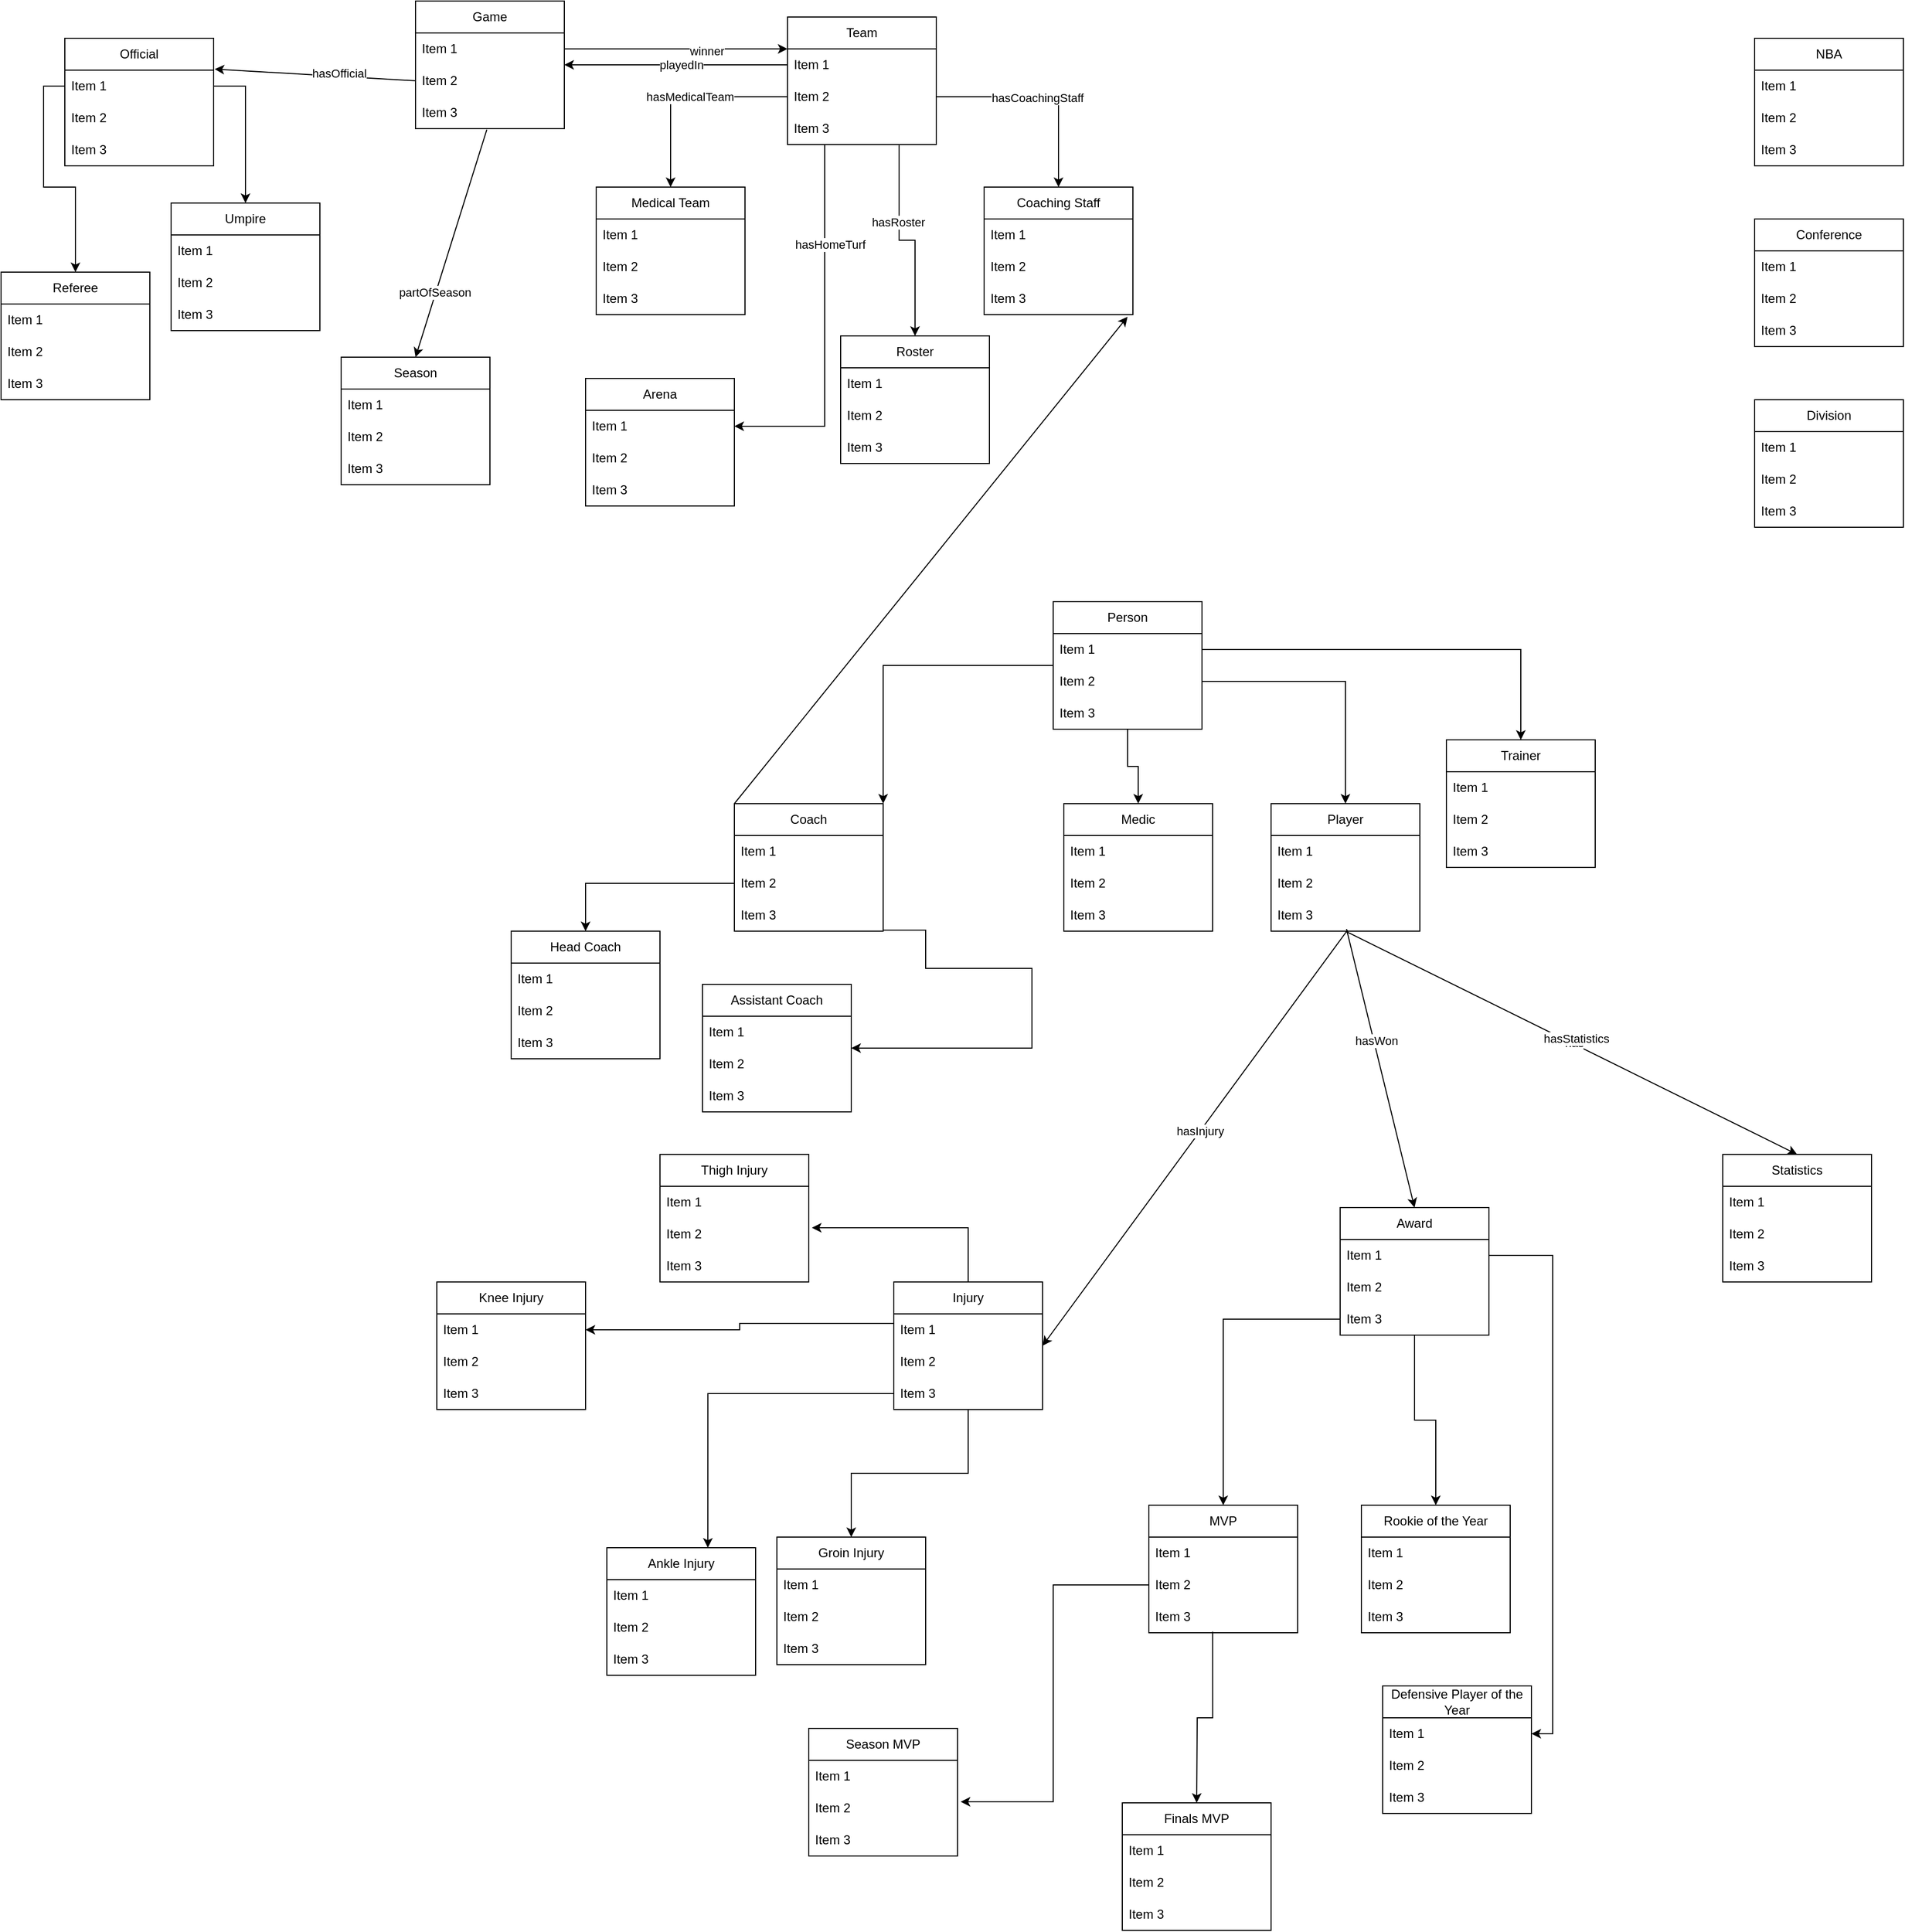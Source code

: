 <mxfile version="22.1.2" type="github">
  <diagram name="Page-1" id="eykUsvOrrf_iylFsWbCa">
    <mxGraphModel dx="5130" dy="1985" grid="1" gridSize="10" guides="1" tooltips="1" connect="1" arrows="1" fold="1" page="1" pageScale="1" pageWidth="850" pageHeight="1100" math="0" shadow="0">
      <root>
        <mxCell id="0" />
        <mxCell id="1" parent="0" />
        <mxCell id="R-T-QUgsyAEYC0_cI2fG-1" value="NBA" style="swimlane;fontStyle=0;childLayout=stackLayout;horizontal=1;startSize=30;horizontalStack=0;resizeParent=1;resizeParentMax=0;resizeLast=0;collapsible=1;marginBottom=0;whiteSpace=wrap;html=1;" vertex="1" parent="1">
          <mxGeometry x="300" y="50" width="140" height="120" as="geometry" />
        </mxCell>
        <mxCell id="R-T-QUgsyAEYC0_cI2fG-2" value="Item 1" style="text;strokeColor=none;fillColor=none;align=left;verticalAlign=middle;spacingLeft=4;spacingRight=4;overflow=hidden;points=[[0,0.5],[1,0.5]];portConstraint=eastwest;rotatable=0;whiteSpace=wrap;html=1;" vertex="1" parent="R-T-QUgsyAEYC0_cI2fG-1">
          <mxGeometry y="30" width="140" height="30" as="geometry" />
        </mxCell>
        <mxCell id="R-T-QUgsyAEYC0_cI2fG-3" value="Item 2" style="text;strokeColor=none;fillColor=none;align=left;verticalAlign=middle;spacingLeft=4;spacingRight=4;overflow=hidden;points=[[0,0.5],[1,0.5]];portConstraint=eastwest;rotatable=0;whiteSpace=wrap;html=1;" vertex="1" parent="R-T-QUgsyAEYC0_cI2fG-1">
          <mxGeometry y="60" width="140" height="30" as="geometry" />
        </mxCell>
        <mxCell id="R-T-QUgsyAEYC0_cI2fG-4" value="Item 3" style="text;strokeColor=none;fillColor=none;align=left;verticalAlign=middle;spacingLeft=4;spacingRight=4;overflow=hidden;points=[[0,0.5],[1,0.5]];portConstraint=eastwest;rotatable=0;whiteSpace=wrap;html=1;" vertex="1" parent="R-T-QUgsyAEYC0_cI2fG-1">
          <mxGeometry y="90" width="140" height="30" as="geometry" />
        </mxCell>
        <mxCell id="R-T-QUgsyAEYC0_cI2fG-9" value="Conference" style="swimlane;fontStyle=0;childLayout=stackLayout;horizontal=1;startSize=30;horizontalStack=0;resizeParent=1;resizeParentMax=0;resizeLast=0;collapsible=1;marginBottom=0;whiteSpace=wrap;html=1;" vertex="1" parent="1">
          <mxGeometry x="300" y="220" width="140" height="120" as="geometry" />
        </mxCell>
        <mxCell id="R-T-QUgsyAEYC0_cI2fG-10" value="Item 1" style="text;strokeColor=none;fillColor=none;align=left;verticalAlign=middle;spacingLeft=4;spacingRight=4;overflow=hidden;points=[[0,0.5],[1,0.5]];portConstraint=eastwest;rotatable=0;whiteSpace=wrap;html=1;" vertex="1" parent="R-T-QUgsyAEYC0_cI2fG-9">
          <mxGeometry y="30" width="140" height="30" as="geometry" />
        </mxCell>
        <mxCell id="R-T-QUgsyAEYC0_cI2fG-11" value="Item 2" style="text;strokeColor=none;fillColor=none;align=left;verticalAlign=middle;spacingLeft=4;spacingRight=4;overflow=hidden;points=[[0,0.5],[1,0.5]];portConstraint=eastwest;rotatable=0;whiteSpace=wrap;html=1;" vertex="1" parent="R-T-QUgsyAEYC0_cI2fG-9">
          <mxGeometry y="60" width="140" height="30" as="geometry" />
        </mxCell>
        <mxCell id="R-T-QUgsyAEYC0_cI2fG-12" value="Item 3" style="text;strokeColor=none;fillColor=none;align=left;verticalAlign=middle;spacingLeft=4;spacingRight=4;overflow=hidden;points=[[0,0.5],[1,0.5]];portConstraint=eastwest;rotatable=0;whiteSpace=wrap;html=1;" vertex="1" parent="R-T-QUgsyAEYC0_cI2fG-9">
          <mxGeometry y="90" width="140" height="30" as="geometry" />
        </mxCell>
        <mxCell id="R-T-QUgsyAEYC0_cI2fG-19" value="Division" style="swimlane;fontStyle=0;childLayout=stackLayout;horizontal=1;startSize=30;horizontalStack=0;resizeParent=1;resizeParentMax=0;resizeLast=0;collapsible=1;marginBottom=0;whiteSpace=wrap;html=1;" vertex="1" parent="1">
          <mxGeometry x="300" y="390" width="140" height="120" as="geometry" />
        </mxCell>
        <mxCell id="R-T-QUgsyAEYC0_cI2fG-20" value="Item 1" style="text;strokeColor=none;fillColor=none;align=left;verticalAlign=middle;spacingLeft=4;spacingRight=4;overflow=hidden;points=[[0,0.5],[1,0.5]];portConstraint=eastwest;rotatable=0;whiteSpace=wrap;html=1;" vertex="1" parent="R-T-QUgsyAEYC0_cI2fG-19">
          <mxGeometry y="30" width="140" height="30" as="geometry" />
        </mxCell>
        <mxCell id="R-T-QUgsyAEYC0_cI2fG-21" value="Item 2" style="text;strokeColor=none;fillColor=none;align=left;verticalAlign=middle;spacingLeft=4;spacingRight=4;overflow=hidden;points=[[0,0.5],[1,0.5]];portConstraint=eastwest;rotatable=0;whiteSpace=wrap;html=1;" vertex="1" parent="R-T-QUgsyAEYC0_cI2fG-19">
          <mxGeometry y="60" width="140" height="30" as="geometry" />
        </mxCell>
        <mxCell id="R-T-QUgsyAEYC0_cI2fG-22" value="Item 3" style="text;strokeColor=none;fillColor=none;align=left;verticalAlign=middle;spacingLeft=4;spacingRight=4;overflow=hidden;points=[[0,0.5],[1,0.5]];portConstraint=eastwest;rotatable=0;whiteSpace=wrap;html=1;" vertex="1" parent="R-T-QUgsyAEYC0_cI2fG-19">
          <mxGeometry y="90" width="140" height="30" as="geometry" />
        </mxCell>
        <mxCell id="R-T-QUgsyAEYC0_cI2fG-241" style="edgeStyle=orthogonalEdgeStyle;rounded=0;orthogonalLoop=1;jettySize=auto;html=1;entryX=0.5;entryY=0;entryDx=0;entryDy=0;exitX=0.75;exitY=1;exitDx=0;exitDy=0;" edge="1" parent="1" source="R-T-QUgsyAEYC0_cI2fG-49" target="R-T-QUgsyAEYC0_cI2fG-57">
          <mxGeometry relative="1" as="geometry" />
        </mxCell>
        <mxCell id="R-T-QUgsyAEYC0_cI2fG-242" value="hasRoster" style="edgeLabel;html=1;align=center;verticalAlign=middle;resizable=0;points=[];" vertex="1" connectable="0" parent="R-T-QUgsyAEYC0_cI2fG-241">
          <mxGeometry x="-0.25" y="-1" relative="1" as="geometry">
            <mxPoint as="offset" />
          </mxGeometry>
        </mxCell>
        <mxCell id="R-T-QUgsyAEYC0_cI2fG-245" style="edgeStyle=orthogonalEdgeStyle;rounded=0;orthogonalLoop=1;jettySize=auto;html=1;exitX=0.25;exitY=1;exitDx=0;exitDy=0;entryX=1;entryY=0.5;entryDx=0;entryDy=0;" edge="1" parent="1" source="R-T-QUgsyAEYC0_cI2fG-49" target="R-T-QUgsyAEYC0_cI2fG-113">
          <mxGeometry relative="1" as="geometry" />
        </mxCell>
        <mxCell id="R-T-QUgsyAEYC0_cI2fG-246" value="hasHomeTurf" style="edgeLabel;html=1;align=center;verticalAlign=middle;resizable=0;points=[];" vertex="1" connectable="0" parent="R-T-QUgsyAEYC0_cI2fG-245">
          <mxGeometry x="-0.463" y="5" relative="1" as="geometry">
            <mxPoint as="offset" />
          </mxGeometry>
        </mxCell>
        <mxCell id="R-T-QUgsyAEYC0_cI2fG-49" value="Team" style="swimlane;fontStyle=0;childLayout=stackLayout;horizontal=1;startSize=30;horizontalStack=0;resizeParent=1;resizeParentMax=0;resizeLast=0;collapsible=1;marginBottom=0;whiteSpace=wrap;html=1;" vertex="1" parent="1">
          <mxGeometry x="-610" y="30" width="140" height="120" as="geometry" />
        </mxCell>
        <mxCell id="R-T-QUgsyAEYC0_cI2fG-50" value="Item 1" style="text;strokeColor=none;fillColor=none;align=left;verticalAlign=middle;spacingLeft=4;spacingRight=4;overflow=hidden;points=[[0,0.5],[1,0.5]];portConstraint=eastwest;rotatable=0;whiteSpace=wrap;html=1;" vertex="1" parent="R-T-QUgsyAEYC0_cI2fG-49">
          <mxGeometry y="30" width="140" height="30" as="geometry" />
        </mxCell>
        <mxCell id="R-T-QUgsyAEYC0_cI2fG-51" value="Item 2" style="text;strokeColor=none;fillColor=none;align=left;verticalAlign=middle;spacingLeft=4;spacingRight=4;overflow=hidden;points=[[0,0.5],[1,0.5]];portConstraint=eastwest;rotatable=0;whiteSpace=wrap;html=1;" vertex="1" parent="R-T-QUgsyAEYC0_cI2fG-49">
          <mxGeometry y="60" width="140" height="30" as="geometry" />
        </mxCell>
        <mxCell id="R-T-QUgsyAEYC0_cI2fG-52" value="Item 3" style="text;strokeColor=none;fillColor=none;align=left;verticalAlign=middle;spacingLeft=4;spacingRight=4;overflow=hidden;points=[[0,0.5],[1,0.5]];portConstraint=eastwest;rotatable=0;whiteSpace=wrap;html=1;" vertex="1" parent="R-T-QUgsyAEYC0_cI2fG-49">
          <mxGeometry y="90" width="140" height="30" as="geometry" />
        </mxCell>
        <mxCell id="R-T-QUgsyAEYC0_cI2fG-57" value="Roster" style="swimlane;fontStyle=0;childLayout=stackLayout;horizontal=1;startSize=30;horizontalStack=0;resizeParent=1;resizeParentMax=0;resizeLast=0;collapsible=1;marginBottom=0;whiteSpace=wrap;html=1;" vertex="1" parent="1">
          <mxGeometry x="-560" y="330" width="140" height="120" as="geometry" />
        </mxCell>
        <mxCell id="R-T-QUgsyAEYC0_cI2fG-58" value="Item 1" style="text;strokeColor=none;fillColor=none;align=left;verticalAlign=middle;spacingLeft=4;spacingRight=4;overflow=hidden;points=[[0,0.5],[1,0.5]];portConstraint=eastwest;rotatable=0;whiteSpace=wrap;html=1;" vertex="1" parent="R-T-QUgsyAEYC0_cI2fG-57">
          <mxGeometry y="30" width="140" height="30" as="geometry" />
        </mxCell>
        <mxCell id="R-T-QUgsyAEYC0_cI2fG-59" value="Item 2" style="text;strokeColor=none;fillColor=none;align=left;verticalAlign=middle;spacingLeft=4;spacingRight=4;overflow=hidden;points=[[0,0.5],[1,0.5]];portConstraint=eastwest;rotatable=0;whiteSpace=wrap;html=1;" vertex="1" parent="R-T-QUgsyAEYC0_cI2fG-57">
          <mxGeometry y="60" width="140" height="30" as="geometry" />
        </mxCell>
        <mxCell id="R-T-QUgsyAEYC0_cI2fG-60" value="Item 3" style="text;strokeColor=none;fillColor=none;align=left;verticalAlign=middle;spacingLeft=4;spacingRight=4;overflow=hidden;points=[[0,0.5],[1,0.5]];portConstraint=eastwest;rotatable=0;whiteSpace=wrap;html=1;" vertex="1" parent="R-T-QUgsyAEYC0_cI2fG-57">
          <mxGeometry y="90" width="140" height="30" as="geometry" />
        </mxCell>
        <mxCell id="R-T-QUgsyAEYC0_cI2fG-61" value="Player" style="swimlane;fontStyle=0;childLayout=stackLayout;horizontal=1;startSize=30;horizontalStack=0;resizeParent=1;resizeParentMax=0;resizeLast=0;collapsible=1;marginBottom=0;whiteSpace=wrap;html=1;" vertex="1" parent="1">
          <mxGeometry x="-155" y="770" width="140" height="120" as="geometry" />
        </mxCell>
        <mxCell id="R-T-QUgsyAEYC0_cI2fG-62" value="Item 1" style="text;strokeColor=none;fillColor=none;align=left;verticalAlign=middle;spacingLeft=4;spacingRight=4;overflow=hidden;points=[[0,0.5],[1,0.5]];portConstraint=eastwest;rotatable=0;whiteSpace=wrap;html=1;" vertex="1" parent="R-T-QUgsyAEYC0_cI2fG-61">
          <mxGeometry y="30" width="140" height="30" as="geometry" />
        </mxCell>
        <mxCell id="R-T-QUgsyAEYC0_cI2fG-63" value="Item 2" style="text;strokeColor=none;fillColor=none;align=left;verticalAlign=middle;spacingLeft=4;spacingRight=4;overflow=hidden;points=[[0,0.5],[1,0.5]];portConstraint=eastwest;rotatable=0;whiteSpace=wrap;html=1;" vertex="1" parent="R-T-QUgsyAEYC0_cI2fG-61">
          <mxGeometry y="60" width="140" height="30" as="geometry" />
        </mxCell>
        <mxCell id="R-T-QUgsyAEYC0_cI2fG-64" value="Item 3" style="text;strokeColor=none;fillColor=none;align=left;verticalAlign=middle;spacingLeft=4;spacingRight=4;overflow=hidden;points=[[0,0.5],[1,0.5]];portConstraint=eastwest;rotatable=0;whiteSpace=wrap;html=1;" vertex="1" parent="R-T-QUgsyAEYC0_cI2fG-61">
          <mxGeometry y="90" width="140" height="30" as="geometry" />
        </mxCell>
        <mxCell id="R-T-QUgsyAEYC0_cI2fG-65" value="Coaching Staff" style="swimlane;fontStyle=0;childLayout=stackLayout;horizontal=1;startSize=30;horizontalStack=0;resizeParent=1;resizeParentMax=0;resizeLast=0;collapsible=1;marginBottom=0;whiteSpace=wrap;html=1;" vertex="1" parent="1">
          <mxGeometry x="-425" y="190" width="140" height="120" as="geometry" />
        </mxCell>
        <mxCell id="R-T-QUgsyAEYC0_cI2fG-66" value="Item 1" style="text;strokeColor=none;fillColor=none;align=left;verticalAlign=middle;spacingLeft=4;spacingRight=4;overflow=hidden;points=[[0,0.5],[1,0.5]];portConstraint=eastwest;rotatable=0;whiteSpace=wrap;html=1;" vertex="1" parent="R-T-QUgsyAEYC0_cI2fG-65">
          <mxGeometry y="30" width="140" height="30" as="geometry" />
        </mxCell>
        <mxCell id="R-T-QUgsyAEYC0_cI2fG-67" value="Item 2" style="text;strokeColor=none;fillColor=none;align=left;verticalAlign=middle;spacingLeft=4;spacingRight=4;overflow=hidden;points=[[0,0.5],[1,0.5]];portConstraint=eastwest;rotatable=0;whiteSpace=wrap;html=1;" vertex="1" parent="R-T-QUgsyAEYC0_cI2fG-65">
          <mxGeometry y="60" width="140" height="30" as="geometry" />
        </mxCell>
        <mxCell id="R-T-QUgsyAEYC0_cI2fG-68" value="Item 3" style="text;strokeColor=none;fillColor=none;align=left;verticalAlign=middle;spacingLeft=4;spacingRight=4;overflow=hidden;points=[[0,0.5],[1,0.5]];portConstraint=eastwest;rotatable=0;whiteSpace=wrap;html=1;" vertex="1" parent="R-T-QUgsyAEYC0_cI2fG-65">
          <mxGeometry y="90" width="140" height="30" as="geometry" />
        </mxCell>
        <mxCell id="R-T-QUgsyAEYC0_cI2fG-69" value="Medical Team" style="swimlane;fontStyle=0;childLayout=stackLayout;horizontal=1;startSize=30;horizontalStack=0;resizeParent=1;resizeParentMax=0;resizeLast=0;collapsible=1;marginBottom=0;whiteSpace=wrap;html=1;" vertex="1" parent="1">
          <mxGeometry x="-790" y="190" width="140" height="120" as="geometry" />
        </mxCell>
        <mxCell id="R-T-QUgsyAEYC0_cI2fG-70" value="Item 1" style="text;strokeColor=none;fillColor=none;align=left;verticalAlign=middle;spacingLeft=4;spacingRight=4;overflow=hidden;points=[[0,0.5],[1,0.5]];portConstraint=eastwest;rotatable=0;whiteSpace=wrap;html=1;" vertex="1" parent="R-T-QUgsyAEYC0_cI2fG-69">
          <mxGeometry y="30" width="140" height="30" as="geometry" />
        </mxCell>
        <mxCell id="R-T-QUgsyAEYC0_cI2fG-71" value="Item 2" style="text;strokeColor=none;fillColor=none;align=left;verticalAlign=middle;spacingLeft=4;spacingRight=4;overflow=hidden;points=[[0,0.5],[1,0.5]];portConstraint=eastwest;rotatable=0;whiteSpace=wrap;html=1;" vertex="1" parent="R-T-QUgsyAEYC0_cI2fG-69">
          <mxGeometry y="60" width="140" height="30" as="geometry" />
        </mxCell>
        <mxCell id="R-T-QUgsyAEYC0_cI2fG-72" value="Item 3" style="text;strokeColor=none;fillColor=none;align=left;verticalAlign=middle;spacingLeft=4;spacingRight=4;overflow=hidden;points=[[0,0.5],[1,0.5]];portConstraint=eastwest;rotatable=0;whiteSpace=wrap;html=1;" vertex="1" parent="R-T-QUgsyAEYC0_cI2fG-69">
          <mxGeometry y="90" width="140" height="30" as="geometry" />
        </mxCell>
        <mxCell id="R-T-QUgsyAEYC0_cI2fG-88" style="edgeStyle=orthogonalEdgeStyle;rounded=0;orthogonalLoop=1;jettySize=auto;html=1;entryX=1;entryY=0;entryDx=0;entryDy=0;" edge="1" parent="1" source="R-T-QUgsyAEYC0_cI2fG-76" target="R-T-QUgsyAEYC0_cI2fG-84">
          <mxGeometry relative="1" as="geometry">
            <mxPoint x="-720" y="780" as="targetPoint" />
          </mxGeometry>
        </mxCell>
        <mxCell id="R-T-QUgsyAEYC0_cI2fG-90" style="edgeStyle=orthogonalEdgeStyle;rounded=0;orthogonalLoop=1;jettySize=auto;html=1;exitX=0.5;exitY=1;exitDx=0;exitDy=0;" edge="1" parent="1" source="R-T-QUgsyAEYC0_cI2fG-76" target="R-T-QUgsyAEYC0_cI2fG-80">
          <mxGeometry relative="1" as="geometry" />
        </mxCell>
        <mxCell id="R-T-QUgsyAEYC0_cI2fG-76" value="Person" style="swimlane;fontStyle=0;childLayout=stackLayout;horizontal=1;startSize=30;horizontalStack=0;resizeParent=1;resizeParentMax=0;resizeLast=0;collapsible=1;marginBottom=0;whiteSpace=wrap;html=1;" vertex="1" parent="1">
          <mxGeometry x="-360" y="580" width="140" height="120" as="geometry" />
        </mxCell>
        <mxCell id="R-T-QUgsyAEYC0_cI2fG-77" value="Item 1" style="text;strokeColor=none;fillColor=none;align=left;verticalAlign=middle;spacingLeft=4;spacingRight=4;overflow=hidden;points=[[0,0.5],[1,0.5]];portConstraint=eastwest;rotatable=0;whiteSpace=wrap;html=1;" vertex="1" parent="R-T-QUgsyAEYC0_cI2fG-76">
          <mxGeometry y="30" width="140" height="30" as="geometry" />
        </mxCell>
        <mxCell id="R-T-QUgsyAEYC0_cI2fG-78" value="Item 2" style="text;strokeColor=none;fillColor=none;align=left;verticalAlign=middle;spacingLeft=4;spacingRight=4;overflow=hidden;points=[[0,0.5],[1,0.5]];portConstraint=eastwest;rotatable=0;whiteSpace=wrap;html=1;" vertex="1" parent="R-T-QUgsyAEYC0_cI2fG-76">
          <mxGeometry y="60" width="140" height="30" as="geometry" />
        </mxCell>
        <mxCell id="R-T-QUgsyAEYC0_cI2fG-79" value="Item 3" style="text;strokeColor=none;fillColor=none;align=left;verticalAlign=middle;spacingLeft=4;spacingRight=4;overflow=hidden;points=[[0,0.5],[1,0.5]];portConstraint=eastwest;rotatable=0;whiteSpace=wrap;html=1;" vertex="1" parent="R-T-QUgsyAEYC0_cI2fG-76">
          <mxGeometry y="90" width="140" height="30" as="geometry" />
        </mxCell>
        <mxCell id="R-T-QUgsyAEYC0_cI2fG-80" value="Medic" style="swimlane;fontStyle=0;childLayout=stackLayout;horizontal=1;startSize=30;horizontalStack=0;resizeParent=1;resizeParentMax=0;resizeLast=0;collapsible=1;marginBottom=0;whiteSpace=wrap;html=1;" vertex="1" parent="1">
          <mxGeometry x="-350" y="770" width="140" height="120" as="geometry" />
        </mxCell>
        <mxCell id="R-T-QUgsyAEYC0_cI2fG-81" value="Item 1" style="text;strokeColor=none;fillColor=none;align=left;verticalAlign=middle;spacingLeft=4;spacingRight=4;overflow=hidden;points=[[0,0.5],[1,0.5]];portConstraint=eastwest;rotatable=0;whiteSpace=wrap;html=1;" vertex="1" parent="R-T-QUgsyAEYC0_cI2fG-80">
          <mxGeometry y="30" width="140" height="30" as="geometry" />
        </mxCell>
        <mxCell id="R-T-QUgsyAEYC0_cI2fG-82" value="Item 2" style="text;strokeColor=none;fillColor=none;align=left;verticalAlign=middle;spacingLeft=4;spacingRight=4;overflow=hidden;points=[[0,0.5],[1,0.5]];portConstraint=eastwest;rotatable=0;whiteSpace=wrap;html=1;" vertex="1" parent="R-T-QUgsyAEYC0_cI2fG-80">
          <mxGeometry y="60" width="140" height="30" as="geometry" />
        </mxCell>
        <mxCell id="R-T-QUgsyAEYC0_cI2fG-83" value="Item 3" style="text;strokeColor=none;fillColor=none;align=left;verticalAlign=middle;spacingLeft=4;spacingRight=4;overflow=hidden;points=[[0,0.5],[1,0.5]];portConstraint=eastwest;rotatable=0;whiteSpace=wrap;html=1;" vertex="1" parent="R-T-QUgsyAEYC0_cI2fG-80">
          <mxGeometry y="90" width="140" height="30" as="geometry" />
        </mxCell>
        <mxCell id="R-T-QUgsyAEYC0_cI2fG-84" value="Coach" style="swimlane;fontStyle=0;childLayout=stackLayout;horizontal=1;startSize=30;horizontalStack=0;resizeParent=1;resizeParentMax=0;resizeLast=0;collapsible=1;marginBottom=0;whiteSpace=wrap;html=1;" vertex="1" parent="1">
          <mxGeometry x="-660" y="770" width="140" height="120" as="geometry" />
        </mxCell>
        <mxCell id="R-T-QUgsyAEYC0_cI2fG-85" value="Item 1" style="text;strokeColor=none;fillColor=none;align=left;verticalAlign=middle;spacingLeft=4;spacingRight=4;overflow=hidden;points=[[0,0.5],[1,0.5]];portConstraint=eastwest;rotatable=0;whiteSpace=wrap;html=1;" vertex="1" parent="R-T-QUgsyAEYC0_cI2fG-84">
          <mxGeometry y="30" width="140" height="30" as="geometry" />
        </mxCell>
        <mxCell id="R-T-QUgsyAEYC0_cI2fG-86" value="Item 2" style="text;strokeColor=none;fillColor=none;align=left;verticalAlign=middle;spacingLeft=4;spacingRight=4;overflow=hidden;points=[[0,0.5],[1,0.5]];portConstraint=eastwest;rotatable=0;whiteSpace=wrap;html=1;" vertex="1" parent="R-T-QUgsyAEYC0_cI2fG-84">
          <mxGeometry y="60" width="140" height="30" as="geometry" />
        </mxCell>
        <mxCell id="R-T-QUgsyAEYC0_cI2fG-87" value="Item 3" style="text;strokeColor=none;fillColor=none;align=left;verticalAlign=middle;spacingLeft=4;spacingRight=4;overflow=hidden;points=[[0,0.5],[1,0.5]];portConstraint=eastwest;rotatable=0;whiteSpace=wrap;html=1;" vertex="1" parent="R-T-QUgsyAEYC0_cI2fG-84">
          <mxGeometry y="90" width="140" height="30" as="geometry" />
        </mxCell>
        <mxCell id="R-T-QUgsyAEYC0_cI2fG-89" style="edgeStyle=orthogonalEdgeStyle;rounded=0;orthogonalLoop=1;jettySize=auto;html=1;entryX=0.5;entryY=0;entryDx=0;entryDy=0;" edge="1" parent="1" source="R-T-QUgsyAEYC0_cI2fG-78" target="R-T-QUgsyAEYC0_cI2fG-61">
          <mxGeometry relative="1" as="geometry" />
        </mxCell>
        <mxCell id="R-T-QUgsyAEYC0_cI2fG-91" value="Head Coach" style="swimlane;fontStyle=0;childLayout=stackLayout;horizontal=1;startSize=30;horizontalStack=0;resizeParent=1;resizeParentMax=0;resizeLast=0;collapsible=1;marginBottom=0;whiteSpace=wrap;html=1;" vertex="1" parent="1">
          <mxGeometry x="-870" y="890" width="140" height="120" as="geometry" />
        </mxCell>
        <mxCell id="R-T-QUgsyAEYC0_cI2fG-92" value="Item 1" style="text;strokeColor=none;fillColor=none;align=left;verticalAlign=middle;spacingLeft=4;spacingRight=4;overflow=hidden;points=[[0,0.5],[1,0.5]];portConstraint=eastwest;rotatable=0;whiteSpace=wrap;html=1;" vertex="1" parent="R-T-QUgsyAEYC0_cI2fG-91">
          <mxGeometry y="30" width="140" height="30" as="geometry" />
        </mxCell>
        <mxCell id="R-T-QUgsyAEYC0_cI2fG-93" value="Item 2" style="text;strokeColor=none;fillColor=none;align=left;verticalAlign=middle;spacingLeft=4;spacingRight=4;overflow=hidden;points=[[0,0.5],[1,0.5]];portConstraint=eastwest;rotatable=0;whiteSpace=wrap;html=1;" vertex="1" parent="R-T-QUgsyAEYC0_cI2fG-91">
          <mxGeometry y="60" width="140" height="30" as="geometry" />
        </mxCell>
        <mxCell id="R-T-QUgsyAEYC0_cI2fG-94" value="Item 3" style="text;strokeColor=none;fillColor=none;align=left;verticalAlign=middle;spacingLeft=4;spacingRight=4;overflow=hidden;points=[[0,0.5],[1,0.5]];portConstraint=eastwest;rotatable=0;whiteSpace=wrap;html=1;" vertex="1" parent="R-T-QUgsyAEYC0_cI2fG-91">
          <mxGeometry y="90" width="140" height="30" as="geometry" />
        </mxCell>
        <mxCell id="R-T-QUgsyAEYC0_cI2fG-95" value="Assistant Coach" style="swimlane;fontStyle=0;childLayout=stackLayout;horizontal=1;startSize=30;horizontalStack=0;resizeParent=1;resizeParentMax=0;resizeLast=0;collapsible=1;marginBottom=0;whiteSpace=wrap;html=1;" vertex="1" parent="1">
          <mxGeometry x="-690" y="940" width="140" height="120" as="geometry" />
        </mxCell>
        <mxCell id="R-T-QUgsyAEYC0_cI2fG-96" value="Item 1" style="text;strokeColor=none;fillColor=none;align=left;verticalAlign=middle;spacingLeft=4;spacingRight=4;overflow=hidden;points=[[0,0.5],[1,0.5]];portConstraint=eastwest;rotatable=0;whiteSpace=wrap;html=1;" vertex="1" parent="R-T-QUgsyAEYC0_cI2fG-95">
          <mxGeometry y="30" width="140" height="30" as="geometry" />
        </mxCell>
        <mxCell id="R-T-QUgsyAEYC0_cI2fG-97" value="Item 2" style="text;strokeColor=none;fillColor=none;align=left;verticalAlign=middle;spacingLeft=4;spacingRight=4;overflow=hidden;points=[[0,0.5],[1,0.5]];portConstraint=eastwest;rotatable=0;whiteSpace=wrap;html=1;" vertex="1" parent="R-T-QUgsyAEYC0_cI2fG-95">
          <mxGeometry y="60" width="140" height="30" as="geometry" />
        </mxCell>
        <mxCell id="R-T-QUgsyAEYC0_cI2fG-98" value="Item 3" style="text;strokeColor=none;fillColor=none;align=left;verticalAlign=middle;spacingLeft=4;spacingRight=4;overflow=hidden;points=[[0,0.5],[1,0.5]];portConstraint=eastwest;rotatable=0;whiteSpace=wrap;html=1;" vertex="1" parent="R-T-QUgsyAEYC0_cI2fG-95">
          <mxGeometry y="90" width="140" height="30" as="geometry" />
        </mxCell>
        <mxCell id="R-T-QUgsyAEYC0_cI2fG-99" style="edgeStyle=orthogonalEdgeStyle;rounded=0;orthogonalLoop=1;jettySize=auto;html=1;" edge="1" parent="1" source="R-T-QUgsyAEYC0_cI2fG-86" target="R-T-QUgsyAEYC0_cI2fG-91">
          <mxGeometry relative="1" as="geometry" />
        </mxCell>
        <mxCell id="R-T-QUgsyAEYC0_cI2fG-100" style="edgeStyle=orthogonalEdgeStyle;rounded=0;orthogonalLoop=1;jettySize=auto;html=1;exitX=1;exitY=0.5;exitDx=0;exitDy=0;" edge="1" parent="1" source="R-T-QUgsyAEYC0_cI2fG-86" target="R-T-QUgsyAEYC0_cI2fG-95">
          <mxGeometry relative="1" as="geometry">
            <mxPoint x="-430" y="815" as="sourcePoint" />
            <Array as="points">
              <mxPoint x="-520" y="889" />
              <mxPoint x="-480" y="889" />
              <mxPoint x="-480" y="925" />
              <mxPoint x="-380" y="925" />
            </Array>
          </mxGeometry>
        </mxCell>
        <mxCell id="R-T-QUgsyAEYC0_cI2fG-101" value="Trainer" style="swimlane;fontStyle=0;childLayout=stackLayout;horizontal=1;startSize=30;horizontalStack=0;resizeParent=1;resizeParentMax=0;resizeLast=0;collapsible=1;marginBottom=0;whiteSpace=wrap;html=1;" vertex="1" parent="1">
          <mxGeometry x="10" y="710" width="140" height="120" as="geometry" />
        </mxCell>
        <mxCell id="R-T-QUgsyAEYC0_cI2fG-102" value="Item 1" style="text;strokeColor=none;fillColor=none;align=left;verticalAlign=middle;spacingLeft=4;spacingRight=4;overflow=hidden;points=[[0,0.5],[1,0.5]];portConstraint=eastwest;rotatable=0;whiteSpace=wrap;html=1;" vertex="1" parent="R-T-QUgsyAEYC0_cI2fG-101">
          <mxGeometry y="30" width="140" height="30" as="geometry" />
        </mxCell>
        <mxCell id="R-T-QUgsyAEYC0_cI2fG-103" value="Item 2" style="text;strokeColor=none;fillColor=none;align=left;verticalAlign=middle;spacingLeft=4;spacingRight=4;overflow=hidden;points=[[0,0.5],[1,0.5]];portConstraint=eastwest;rotatable=0;whiteSpace=wrap;html=1;" vertex="1" parent="R-T-QUgsyAEYC0_cI2fG-101">
          <mxGeometry y="60" width="140" height="30" as="geometry" />
        </mxCell>
        <mxCell id="R-T-QUgsyAEYC0_cI2fG-104" value="Item 3" style="text;strokeColor=none;fillColor=none;align=left;verticalAlign=middle;spacingLeft=4;spacingRight=4;overflow=hidden;points=[[0,0.5],[1,0.5]];portConstraint=eastwest;rotatable=0;whiteSpace=wrap;html=1;" vertex="1" parent="R-T-QUgsyAEYC0_cI2fG-101">
          <mxGeometry y="90" width="140" height="30" as="geometry" />
        </mxCell>
        <mxCell id="R-T-QUgsyAEYC0_cI2fG-105" style="edgeStyle=orthogonalEdgeStyle;rounded=0;orthogonalLoop=1;jettySize=auto;html=1;entryX=0.5;entryY=0;entryDx=0;entryDy=0;" edge="1" parent="1" source="R-T-QUgsyAEYC0_cI2fG-77" target="R-T-QUgsyAEYC0_cI2fG-101">
          <mxGeometry relative="1" as="geometry">
            <mxPoint x="20" y="950" as="targetPoint" />
          </mxGeometry>
        </mxCell>
        <mxCell id="R-T-QUgsyAEYC0_cI2fG-108" value="Season" style="swimlane;fontStyle=0;childLayout=stackLayout;horizontal=1;startSize=30;horizontalStack=0;resizeParent=1;resizeParentMax=0;resizeLast=0;collapsible=1;marginBottom=0;whiteSpace=wrap;html=1;" vertex="1" parent="1">
          <mxGeometry x="-1030" y="350" width="140" height="120" as="geometry" />
        </mxCell>
        <mxCell id="R-T-QUgsyAEYC0_cI2fG-109" value="Item 1" style="text;strokeColor=none;fillColor=none;align=left;verticalAlign=middle;spacingLeft=4;spacingRight=4;overflow=hidden;points=[[0,0.5],[1,0.5]];portConstraint=eastwest;rotatable=0;whiteSpace=wrap;html=1;" vertex="1" parent="R-T-QUgsyAEYC0_cI2fG-108">
          <mxGeometry y="30" width="140" height="30" as="geometry" />
        </mxCell>
        <mxCell id="R-T-QUgsyAEYC0_cI2fG-110" value="Item 2" style="text;strokeColor=none;fillColor=none;align=left;verticalAlign=middle;spacingLeft=4;spacingRight=4;overflow=hidden;points=[[0,0.5],[1,0.5]];portConstraint=eastwest;rotatable=0;whiteSpace=wrap;html=1;" vertex="1" parent="R-T-QUgsyAEYC0_cI2fG-108">
          <mxGeometry y="60" width="140" height="30" as="geometry" />
        </mxCell>
        <mxCell id="R-T-QUgsyAEYC0_cI2fG-111" value="Item 3" style="text;strokeColor=none;fillColor=none;align=left;verticalAlign=middle;spacingLeft=4;spacingRight=4;overflow=hidden;points=[[0,0.5],[1,0.5]];portConstraint=eastwest;rotatable=0;whiteSpace=wrap;html=1;" vertex="1" parent="R-T-QUgsyAEYC0_cI2fG-108">
          <mxGeometry y="90" width="140" height="30" as="geometry" />
        </mxCell>
        <mxCell id="R-T-QUgsyAEYC0_cI2fG-112" value="Arena" style="swimlane;fontStyle=0;childLayout=stackLayout;horizontal=1;startSize=30;horizontalStack=0;resizeParent=1;resizeParentMax=0;resizeLast=0;collapsible=1;marginBottom=0;whiteSpace=wrap;html=1;" vertex="1" parent="1">
          <mxGeometry x="-800" y="370" width="140" height="120" as="geometry" />
        </mxCell>
        <mxCell id="R-T-QUgsyAEYC0_cI2fG-113" value="Item 1" style="text;strokeColor=none;fillColor=none;align=left;verticalAlign=middle;spacingLeft=4;spacingRight=4;overflow=hidden;points=[[0,0.5],[1,0.5]];portConstraint=eastwest;rotatable=0;whiteSpace=wrap;html=1;" vertex="1" parent="R-T-QUgsyAEYC0_cI2fG-112">
          <mxGeometry y="30" width="140" height="30" as="geometry" />
        </mxCell>
        <mxCell id="R-T-QUgsyAEYC0_cI2fG-114" value="Item 2" style="text;strokeColor=none;fillColor=none;align=left;verticalAlign=middle;spacingLeft=4;spacingRight=4;overflow=hidden;points=[[0,0.5],[1,0.5]];portConstraint=eastwest;rotatable=0;whiteSpace=wrap;html=1;" vertex="1" parent="R-T-QUgsyAEYC0_cI2fG-112">
          <mxGeometry y="60" width="140" height="30" as="geometry" />
        </mxCell>
        <mxCell id="R-T-QUgsyAEYC0_cI2fG-115" value="Item 3" style="text;strokeColor=none;fillColor=none;align=left;verticalAlign=middle;spacingLeft=4;spacingRight=4;overflow=hidden;points=[[0,0.5],[1,0.5]];portConstraint=eastwest;rotatable=0;whiteSpace=wrap;html=1;" vertex="1" parent="R-T-QUgsyAEYC0_cI2fG-112">
          <mxGeometry y="90" width="140" height="30" as="geometry" />
        </mxCell>
        <mxCell id="R-T-QUgsyAEYC0_cI2fG-134" style="edgeStyle=orthogonalEdgeStyle;rounded=0;orthogonalLoop=1;jettySize=auto;html=1;exitX=0.5;exitY=1;exitDx=0;exitDy=0;entryX=0.5;entryY=0;entryDx=0;entryDy=0;" edge="1" parent="1" source="R-T-QUgsyAEYC0_cI2fG-116" target="R-T-QUgsyAEYC0_cI2fG-124">
          <mxGeometry relative="1" as="geometry" />
        </mxCell>
        <mxCell id="R-T-QUgsyAEYC0_cI2fG-116" value="Award" style="swimlane;fontStyle=0;childLayout=stackLayout;horizontal=1;startSize=30;horizontalStack=0;resizeParent=1;resizeParentMax=0;resizeLast=0;collapsible=1;marginBottom=0;whiteSpace=wrap;html=1;" vertex="1" parent="1">
          <mxGeometry x="-90" y="1150" width="140" height="120" as="geometry" />
        </mxCell>
        <mxCell id="R-T-QUgsyAEYC0_cI2fG-117" value="Item 1" style="text;strokeColor=none;fillColor=none;align=left;verticalAlign=middle;spacingLeft=4;spacingRight=4;overflow=hidden;points=[[0,0.5],[1,0.5]];portConstraint=eastwest;rotatable=0;whiteSpace=wrap;html=1;" vertex="1" parent="R-T-QUgsyAEYC0_cI2fG-116">
          <mxGeometry y="30" width="140" height="30" as="geometry" />
        </mxCell>
        <mxCell id="R-T-QUgsyAEYC0_cI2fG-118" value="Item 2" style="text;strokeColor=none;fillColor=none;align=left;verticalAlign=middle;spacingLeft=4;spacingRight=4;overflow=hidden;points=[[0,0.5],[1,0.5]];portConstraint=eastwest;rotatable=0;whiteSpace=wrap;html=1;" vertex="1" parent="R-T-QUgsyAEYC0_cI2fG-116">
          <mxGeometry y="60" width="140" height="30" as="geometry" />
        </mxCell>
        <mxCell id="R-T-QUgsyAEYC0_cI2fG-119" value="Item 3" style="text;strokeColor=none;fillColor=none;align=left;verticalAlign=middle;spacingLeft=4;spacingRight=4;overflow=hidden;points=[[0,0.5],[1,0.5]];portConstraint=eastwest;rotatable=0;whiteSpace=wrap;html=1;" vertex="1" parent="R-T-QUgsyAEYC0_cI2fG-116">
          <mxGeometry y="90" width="140" height="30" as="geometry" />
        </mxCell>
        <mxCell id="R-T-QUgsyAEYC0_cI2fG-120" value="MVP" style="swimlane;fontStyle=0;childLayout=stackLayout;horizontal=1;startSize=30;horizontalStack=0;resizeParent=1;resizeParentMax=0;resizeLast=0;collapsible=1;marginBottom=0;whiteSpace=wrap;html=1;" vertex="1" parent="1">
          <mxGeometry x="-270" y="1430" width="140" height="120" as="geometry" />
        </mxCell>
        <mxCell id="R-T-QUgsyAEYC0_cI2fG-121" value="Item 1" style="text;strokeColor=none;fillColor=none;align=left;verticalAlign=middle;spacingLeft=4;spacingRight=4;overflow=hidden;points=[[0,0.5],[1,0.5]];portConstraint=eastwest;rotatable=0;whiteSpace=wrap;html=1;" vertex="1" parent="R-T-QUgsyAEYC0_cI2fG-120">
          <mxGeometry y="30" width="140" height="30" as="geometry" />
        </mxCell>
        <mxCell id="R-T-QUgsyAEYC0_cI2fG-122" value="Item 2" style="text;strokeColor=none;fillColor=none;align=left;verticalAlign=middle;spacingLeft=4;spacingRight=4;overflow=hidden;points=[[0,0.5],[1,0.5]];portConstraint=eastwest;rotatable=0;whiteSpace=wrap;html=1;" vertex="1" parent="R-T-QUgsyAEYC0_cI2fG-120">
          <mxGeometry y="60" width="140" height="30" as="geometry" />
        </mxCell>
        <mxCell id="R-T-QUgsyAEYC0_cI2fG-123" value="Item 3" style="text;strokeColor=none;fillColor=none;align=left;verticalAlign=middle;spacingLeft=4;spacingRight=4;overflow=hidden;points=[[0,0.5],[1,0.5]];portConstraint=eastwest;rotatable=0;whiteSpace=wrap;html=1;" vertex="1" parent="R-T-QUgsyAEYC0_cI2fG-120">
          <mxGeometry y="90" width="140" height="30" as="geometry" />
        </mxCell>
        <mxCell id="R-T-QUgsyAEYC0_cI2fG-124" value="Rookie of the Year" style="swimlane;fontStyle=0;childLayout=stackLayout;horizontal=1;startSize=30;horizontalStack=0;resizeParent=1;resizeParentMax=0;resizeLast=0;collapsible=1;marginBottom=0;whiteSpace=wrap;html=1;" vertex="1" parent="1">
          <mxGeometry x="-70" y="1430" width="140" height="120" as="geometry" />
        </mxCell>
        <mxCell id="R-T-QUgsyAEYC0_cI2fG-125" value="Item 1" style="text;strokeColor=none;fillColor=none;align=left;verticalAlign=middle;spacingLeft=4;spacingRight=4;overflow=hidden;points=[[0,0.5],[1,0.5]];portConstraint=eastwest;rotatable=0;whiteSpace=wrap;html=1;" vertex="1" parent="R-T-QUgsyAEYC0_cI2fG-124">
          <mxGeometry y="30" width="140" height="30" as="geometry" />
        </mxCell>
        <mxCell id="R-T-QUgsyAEYC0_cI2fG-126" value="Item 2" style="text;strokeColor=none;fillColor=none;align=left;verticalAlign=middle;spacingLeft=4;spacingRight=4;overflow=hidden;points=[[0,0.5],[1,0.5]];portConstraint=eastwest;rotatable=0;whiteSpace=wrap;html=1;" vertex="1" parent="R-T-QUgsyAEYC0_cI2fG-124">
          <mxGeometry y="60" width="140" height="30" as="geometry" />
        </mxCell>
        <mxCell id="R-T-QUgsyAEYC0_cI2fG-127" value="Item 3" style="text;strokeColor=none;fillColor=none;align=left;verticalAlign=middle;spacingLeft=4;spacingRight=4;overflow=hidden;points=[[0,0.5],[1,0.5]];portConstraint=eastwest;rotatable=0;whiteSpace=wrap;html=1;" vertex="1" parent="R-T-QUgsyAEYC0_cI2fG-124">
          <mxGeometry y="90" width="140" height="30" as="geometry" />
        </mxCell>
        <mxCell id="R-T-QUgsyAEYC0_cI2fG-128" value="Defensive Player of the Year" style="swimlane;fontStyle=0;childLayout=stackLayout;horizontal=1;startSize=30;horizontalStack=0;resizeParent=1;resizeParentMax=0;resizeLast=0;collapsible=1;marginBottom=0;whiteSpace=wrap;html=1;" vertex="1" parent="1">
          <mxGeometry x="-50" y="1600" width="140" height="120" as="geometry" />
        </mxCell>
        <mxCell id="R-T-QUgsyAEYC0_cI2fG-129" value="Item 1" style="text;strokeColor=none;fillColor=none;align=left;verticalAlign=middle;spacingLeft=4;spacingRight=4;overflow=hidden;points=[[0,0.5],[1,0.5]];portConstraint=eastwest;rotatable=0;whiteSpace=wrap;html=1;" vertex="1" parent="R-T-QUgsyAEYC0_cI2fG-128">
          <mxGeometry y="30" width="140" height="30" as="geometry" />
        </mxCell>
        <mxCell id="R-T-QUgsyAEYC0_cI2fG-130" value="Item 2" style="text;strokeColor=none;fillColor=none;align=left;verticalAlign=middle;spacingLeft=4;spacingRight=4;overflow=hidden;points=[[0,0.5],[1,0.5]];portConstraint=eastwest;rotatable=0;whiteSpace=wrap;html=1;" vertex="1" parent="R-T-QUgsyAEYC0_cI2fG-128">
          <mxGeometry y="60" width="140" height="30" as="geometry" />
        </mxCell>
        <mxCell id="R-T-QUgsyAEYC0_cI2fG-131" value="Item 3" style="text;strokeColor=none;fillColor=none;align=left;verticalAlign=middle;spacingLeft=4;spacingRight=4;overflow=hidden;points=[[0,0.5],[1,0.5]];portConstraint=eastwest;rotatable=0;whiteSpace=wrap;html=1;" vertex="1" parent="R-T-QUgsyAEYC0_cI2fG-128">
          <mxGeometry y="90" width="140" height="30" as="geometry" />
        </mxCell>
        <mxCell id="R-T-QUgsyAEYC0_cI2fG-132" style="edgeStyle=orthogonalEdgeStyle;rounded=0;orthogonalLoop=1;jettySize=auto;html=1;entryX=1;entryY=0.5;entryDx=0;entryDy=0;" edge="1" parent="1" source="R-T-QUgsyAEYC0_cI2fG-117" target="R-T-QUgsyAEYC0_cI2fG-129">
          <mxGeometry relative="1" as="geometry" />
        </mxCell>
        <mxCell id="R-T-QUgsyAEYC0_cI2fG-133" style="edgeStyle=orthogonalEdgeStyle;rounded=0;orthogonalLoop=1;jettySize=auto;html=1;entryX=0.5;entryY=0;entryDx=0;entryDy=0;" edge="1" parent="1" source="R-T-QUgsyAEYC0_cI2fG-119" target="R-T-QUgsyAEYC0_cI2fG-120">
          <mxGeometry relative="1" as="geometry" />
        </mxCell>
        <mxCell id="R-T-QUgsyAEYC0_cI2fG-135" value="Season MVP" style="swimlane;fontStyle=0;childLayout=stackLayout;horizontal=1;startSize=30;horizontalStack=0;resizeParent=1;resizeParentMax=0;resizeLast=0;collapsible=1;marginBottom=0;whiteSpace=wrap;html=1;" vertex="1" parent="1">
          <mxGeometry x="-590" y="1640" width="140" height="120" as="geometry" />
        </mxCell>
        <mxCell id="R-T-QUgsyAEYC0_cI2fG-136" value="Item 1" style="text;strokeColor=none;fillColor=none;align=left;verticalAlign=middle;spacingLeft=4;spacingRight=4;overflow=hidden;points=[[0,0.5],[1,0.5]];portConstraint=eastwest;rotatable=0;whiteSpace=wrap;html=1;" vertex="1" parent="R-T-QUgsyAEYC0_cI2fG-135">
          <mxGeometry y="30" width="140" height="30" as="geometry" />
        </mxCell>
        <mxCell id="R-T-QUgsyAEYC0_cI2fG-137" value="Item 2" style="text;strokeColor=none;fillColor=none;align=left;verticalAlign=middle;spacingLeft=4;spacingRight=4;overflow=hidden;points=[[0,0.5],[1,0.5]];portConstraint=eastwest;rotatable=0;whiteSpace=wrap;html=1;" vertex="1" parent="R-T-QUgsyAEYC0_cI2fG-135">
          <mxGeometry y="60" width="140" height="30" as="geometry" />
        </mxCell>
        <mxCell id="R-T-QUgsyAEYC0_cI2fG-138" value="Item 3" style="text;strokeColor=none;fillColor=none;align=left;verticalAlign=middle;spacingLeft=4;spacingRight=4;overflow=hidden;points=[[0,0.5],[1,0.5]];portConstraint=eastwest;rotatable=0;whiteSpace=wrap;html=1;" vertex="1" parent="R-T-QUgsyAEYC0_cI2fG-135">
          <mxGeometry y="90" width="140" height="30" as="geometry" />
        </mxCell>
        <mxCell id="R-T-QUgsyAEYC0_cI2fG-140" style="edgeStyle=orthogonalEdgeStyle;rounded=0;orthogonalLoop=1;jettySize=auto;html=1;entryX=1.021;entryY=0.3;entryDx=0;entryDy=0;entryPerimeter=0;" edge="1" parent="1" source="R-T-QUgsyAEYC0_cI2fG-122" target="R-T-QUgsyAEYC0_cI2fG-137">
          <mxGeometry relative="1" as="geometry" />
        </mxCell>
        <mxCell id="R-T-QUgsyAEYC0_cI2fG-141" value="Finals MVP" style="swimlane;fontStyle=0;childLayout=stackLayout;horizontal=1;startSize=30;horizontalStack=0;resizeParent=1;resizeParentMax=0;resizeLast=0;collapsible=1;marginBottom=0;whiteSpace=wrap;html=1;" vertex="1" parent="1">
          <mxGeometry x="-295" y="1710" width="140" height="120" as="geometry" />
        </mxCell>
        <mxCell id="R-T-QUgsyAEYC0_cI2fG-145" style="edgeStyle=orthogonalEdgeStyle;rounded=0;orthogonalLoop=1;jettySize=auto;html=1;entryX=1;entryY=0.5;entryDx=0;entryDy=0;exitX=0.429;exitY=0.967;exitDx=0;exitDy=0;exitPerimeter=0;" edge="1" parent="R-T-QUgsyAEYC0_cI2fG-141" source="R-T-QUgsyAEYC0_cI2fG-123">
          <mxGeometry relative="1" as="geometry">
            <mxPoint x="86.02" y="-199.01" as="sourcePoint" />
            <mxPoint x="70" as="targetPoint" />
          </mxGeometry>
        </mxCell>
        <mxCell id="R-T-QUgsyAEYC0_cI2fG-142" value="Item 1" style="text;strokeColor=none;fillColor=none;align=left;verticalAlign=middle;spacingLeft=4;spacingRight=4;overflow=hidden;points=[[0,0.5],[1,0.5]];portConstraint=eastwest;rotatable=0;whiteSpace=wrap;html=1;" vertex="1" parent="R-T-QUgsyAEYC0_cI2fG-141">
          <mxGeometry y="30" width="140" height="30" as="geometry" />
        </mxCell>
        <mxCell id="R-T-QUgsyAEYC0_cI2fG-143" value="Item 2" style="text;strokeColor=none;fillColor=none;align=left;verticalAlign=middle;spacingLeft=4;spacingRight=4;overflow=hidden;points=[[0,0.5],[1,0.5]];portConstraint=eastwest;rotatable=0;whiteSpace=wrap;html=1;" vertex="1" parent="R-T-QUgsyAEYC0_cI2fG-141">
          <mxGeometry y="60" width="140" height="30" as="geometry" />
        </mxCell>
        <mxCell id="R-T-QUgsyAEYC0_cI2fG-144" value="Item 3" style="text;strokeColor=none;fillColor=none;align=left;verticalAlign=middle;spacingLeft=4;spacingRight=4;overflow=hidden;points=[[0,0.5],[1,0.5]];portConstraint=eastwest;rotatable=0;whiteSpace=wrap;html=1;" vertex="1" parent="R-T-QUgsyAEYC0_cI2fG-141">
          <mxGeometry y="90" width="140" height="30" as="geometry" />
        </mxCell>
        <mxCell id="R-T-QUgsyAEYC0_cI2fG-146" value="Game" style="swimlane;fontStyle=0;childLayout=stackLayout;horizontal=1;startSize=30;horizontalStack=0;resizeParent=1;resizeParentMax=0;resizeLast=0;collapsible=1;marginBottom=0;whiteSpace=wrap;html=1;" vertex="1" parent="1">
          <mxGeometry x="-960" y="15" width="140" height="120" as="geometry" />
        </mxCell>
        <mxCell id="R-T-QUgsyAEYC0_cI2fG-147" value="Item 1" style="text;strokeColor=none;fillColor=none;align=left;verticalAlign=middle;spacingLeft=4;spacingRight=4;overflow=hidden;points=[[0,0.5],[1,0.5]];portConstraint=eastwest;rotatable=0;whiteSpace=wrap;html=1;" vertex="1" parent="R-T-QUgsyAEYC0_cI2fG-146">
          <mxGeometry y="30" width="140" height="30" as="geometry" />
        </mxCell>
        <mxCell id="R-T-QUgsyAEYC0_cI2fG-148" value="Item 2" style="text;strokeColor=none;fillColor=none;align=left;verticalAlign=middle;spacingLeft=4;spacingRight=4;overflow=hidden;points=[[0,0.5],[1,0.5]];portConstraint=eastwest;rotatable=0;whiteSpace=wrap;html=1;" vertex="1" parent="R-T-QUgsyAEYC0_cI2fG-146">
          <mxGeometry y="60" width="140" height="30" as="geometry" />
        </mxCell>
        <mxCell id="R-T-QUgsyAEYC0_cI2fG-149" value="Item 3" style="text;strokeColor=none;fillColor=none;align=left;verticalAlign=middle;spacingLeft=4;spacingRight=4;overflow=hidden;points=[[0,0.5],[1,0.5]];portConstraint=eastwest;rotatable=0;whiteSpace=wrap;html=1;" vertex="1" parent="R-T-QUgsyAEYC0_cI2fG-146">
          <mxGeometry y="90" width="140" height="30" as="geometry" />
        </mxCell>
        <mxCell id="R-T-QUgsyAEYC0_cI2fG-150" value="Official" style="swimlane;fontStyle=0;childLayout=stackLayout;horizontal=1;startSize=30;horizontalStack=0;resizeParent=1;resizeParentMax=0;resizeLast=0;collapsible=1;marginBottom=0;whiteSpace=wrap;html=1;" vertex="1" parent="1">
          <mxGeometry x="-1290" y="50" width="140" height="120" as="geometry" />
        </mxCell>
        <mxCell id="R-T-QUgsyAEYC0_cI2fG-151" value="Item 1" style="text;strokeColor=none;fillColor=none;align=left;verticalAlign=middle;spacingLeft=4;spacingRight=4;overflow=hidden;points=[[0,0.5],[1,0.5]];portConstraint=eastwest;rotatable=0;whiteSpace=wrap;html=1;" vertex="1" parent="R-T-QUgsyAEYC0_cI2fG-150">
          <mxGeometry y="30" width="140" height="30" as="geometry" />
        </mxCell>
        <mxCell id="R-T-QUgsyAEYC0_cI2fG-152" value="Item 2" style="text;strokeColor=none;fillColor=none;align=left;verticalAlign=middle;spacingLeft=4;spacingRight=4;overflow=hidden;points=[[0,0.5],[1,0.5]];portConstraint=eastwest;rotatable=0;whiteSpace=wrap;html=1;" vertex="1" parent="R-T-QUgsyAEYC0_cI2fG-150">
          <mxGeometry y="60" width="140" height="30" as="geometry" />
        </mxCell>
        <mxCell id="R-T-QUgsyAEYC0_cI2fG-153" value="Item 3" style="text;strokeColor=none;fillColor=none;align=left;verticalAlign=middle;spacingLeft=4;spacingRight=4;overflow=hidden;points=[[0,0.5],[1,0.5]];portConstraint=eastwest;rotatable=0;whiteSpace=wrap;html=1;" vertex="1" parent="R-T-QUgsyAEYC0_cI2fG-150">
          <mxGeometry y="90" width="140" height="30" as="geometry" />
        </mxCell>
        <mxCell id="R-T-QUgsyAEYC0_cI2fG-154" value="Referee" style="swimlane;fontStyle=0;childLayout=stackLayout;horizontal=1;startSize=30;horizontalStack=0;resizeParent=1;resizeParentMax=0;resizeLast=0;collapsible=1;marginBottom=0;whiteSpace=wrap;html=1;" vertex="1" parent="1">
          <mxGeometry x="-1350" y="270" width="140" height="120" as="geometry" />
        </mxCell>
        <mxCell id="R-T-QUgsyAEYC0_cI2fG-155" value="Item 1" style="text;strokeColor=none;fillColor=none;align=left;verticalAlign=middle;spacingLeft=4;spacingRight=4;overflow=hidden;points=[[0,0.5],[1,0.5]];portConstraint=eastwest;rotatable=0;whiteSpace=wrap;html=1;" vertex="1" parent="R-T-QUgsyAEYC0_cI2fG-154">
          <mxGeometry y="30" width="140" height="30" as="geometry" />
        </mxCell>
        <mxCell id="R-T-QUgsyAEYC0_cI2fG-156" value="Item 2" style="text;strokeColor=none;fillColor=none;align=left;verticalAlign=middle;spacingLeft=4;spacingRight=4;overflow=hidden;points=[[0,0.5],[1,0.5]];portConstraint=eastwest;rotatable=0;whiteSpace=wrap;html=1;" vertex="1" parent="R-T-QUgsyAEYC0_cI2fG-154">
          <mxGeometry y="60" width="140" height="30" as="geometry" />
        </mxCell>
        <mxCell id="R-T-QUgsyAEYC0_cI2fG-157" value="Item 3" style="text;strokeColor=none;fillColor=none;align=left;verticalAlign=middle;spacingLeft=4;spacingRight=4;overflow=hidden;points=[[0,0.5],[1,0.5]];portConstraint=eastwest;rotatable=0;whiteSpace=wrap;html=1;" vertex="1" parent="R-T-QUgsyAEYC0_cI2fG-154">
          <mxGeometry y="90" width="140" height="30" as="geometry" />
        </mxCell>
        <mxCell id="R-T-QUgsyAEYC0_cI2fG-158" value="Umpire" style="swimlane;fontStyle=0;childLayout=stackLayout;horizontal=1;startSize=30;horizontalStack=0;resizeParent=1;resizeParentMax=0;resizeLast=0;collapsible=1;marginBottom=0;whiteSpace=wrap;html=1;" vertex="1" parent="1">
          <mxGeometry x="-1190" y="205" width="140" height="120" as="geometry" />
        </mxCell>
        <mxCell id="R-T-QUgsyAEYC0_cI2fG-159" value="Item 1" style="text;strokeColor=none;fillColor=none;align=left;verticalAlign=middle;spacingLeft=4;spacingRight=4;overflow=hidden;points=[[0,0.5],[1,0.5]];portConstraint=eastwest;rotatable=0;whiteSpace=wrap;html=1;" vertex="1" parent="R-T-QUgsyAEYC0_cI2fG-158">
          <mxGeometry y="30" width="140" height="30" as="geometry" />
        </mxCell>
        <mxCell id="R-T-QUgsyAEYC0_cI2fG-160" value="Item 2" style="text;strokeColor=none;fillColor=none;align=left;verticalAlign=middle;spacingLeft=4;spacingRight=4;overflow=hidden;points=[[0,0.5],[1,0.5]];portConstraint=eastwest;rotatable=0;whiteSpace=wrap;html=1;" vertex="1" parent="R-T-QUgsyAEYC0_cI2fG-158">
          <mxGeometry y="60" width="140" height="30" as="geometry" />
        </mxCell>
        <mxCell id="R-T-QUgsyAEYC0_cI2fG-161" value="Item 3" style="text;strokeColor=none;fillColor=none;align=left;verticalAlign=middle;spacingLeft=4;spacingRight=4;overflow=hidden;points=[[0,0.5],[1,0.5]];portConstraint=eastwest;rotatable=0;whiteSpace=wrap;html=1;" vertex="1" parent="R-T-QUgsyAEYC0_cI2fG-158">
          <mxGeometry y="90" width="140" height="30" as="geometry" />
        </mxCell>
        <mxCell id="R-T-QUgsyAEYC0_cI2fG-162" style="edgeStyle=orthogonalEdgeStyle;rounded=0;orthogonalLoop=1;jettySize=auto;html=1;entryX=0.5;entryY=0;entryDx=0;entryDy=0;" edge="1" parent="1" source="R-T-QUgsyAEYC0_cI2fG-151" target="R-T-QUgsyAEYC0_cI2fG-154">
          <mxGeometry relative="1" as="geometry" />
        </mxCell>
        <mxCell id="R-T-QUgsyAEYC0_cI2fG-163" style="edgeStyle=orthogonalEdgeStyle;rounded=0;orthogonalLoop=1;jettySize=auto;html=1;entryX=0.5;entryY=0;entryDx=0;entryDy=0;" edge="1" parent="1" source="R-T-QUgsyAEYC0_cI2fG-151" target="R-T-QUgsyAEYC0_cI2fG-158">
          <mxGeometry relative="1" as="geometry" />
        </mxCell>
        <mxCell id="R-T-QUgsyAEYC0_cI2fG-164" value="Statistics" style="swimlane;fontStyle=0;childLayout=stackLayout;horizontal=1;startSize=30;horizontalStack=0;resizeParent=1;resizeParentMax=0;resizeLast=0;collapsible=1;marginBottom=0;whiteSpace=wrap;html=1;" vertex="1" parent="1">
          <mxGeometry x="270" y="1100" width="140" height="120" as="geometry" />
        </mxCell>
        <mxCell id="R-T-QUgsyAEYC0_cI2fG-165" value="Item 1" style="text;strokeColor=none;fillColor=none;align=left;verticalAlign=middle;spacingLeft=4;spacingRight=4;overflow=hidden;points=[[0,0.5],[1,0.5]];portConstraint=eastwest;rotatable=0;whiteSpace=wrap;html=1;" vertex="1" parent="R-T-QUgsyAEYC0_cI2fG-164">
          <mxGeometry y="30" width="140" height="30" as="geometry" />
        </mxCell>
        <mxCell id="R-T-QUgsyAEYC0_cI2fG-166" value="Item 2" style="text;strokeColor=none;fillColor=none;align=left;verticalAlign=middle;spacingLeft=4;spacingRight=4;overflow=hidden;points=[[0,0.5],[1,0.5]];portConstraint=eastwest;rotatable=0;whiteSpace=wrap;html=1;" vertex="1" parent="R-T-QUgsyAEYC0_cI2fG-164">
          <mxGeometry y="60" width="140" height="30" as="geometry" />
        </mxCell>
        <mxCell id="R-T-QUgsyAEYC0_cI2fG-167" value="Item 3" style="text;strokeColor=none;fillColor=none;align=left;verticalAlign=middle;spacingLeft=4;spacingRight=4;overflow=hidden;points=[[0,0.5],[1,0.5]];portConstraint=eastwest;rotatable=0;whiteSpace=wrap;html=1;" vertex="1" parent="R-T-QUgsyAEYC0_cI2fG-164">
          <mxGeometry y="90" width="140" height="30" as="geometry" />
        </mxCell>
        <mxCell id="R-T-QUgsyAEYC0_cI2fG-235" value="" style="endArrow=classic;html=1;rounded=0;exitX=0.507;exitY=0.933;exitDx=0;exitDy=0;entryX=0.5;entryY=0;entryDx=0;entryDy=0;exitPerimeter=0;" edge="1" parent="1" source="R-T-QUgsyAEYC0_cI2fG-64" target="R-T-QUgsyAEYC0_cI2fG-116">
          <mxGeometry width="50" height="50" relative="1" as="geometry">
            <mxPoint x="-510" y="470" as="sourcePoint" />
            <mxPoint x="-460" y="420" as="targetPoint" />
          </mxGeometry>
        </mxCell>
        <mxCell id="R-T-QUgsyAEYC0_cI2fG-236" value="hasWon" style="edgeLabel;html=1;align=center;verticalAlign=middle;resizable=0;points=[];" vertex="1" connectable="0" parent="R-T-QUgsyAEYC0_cI2fG-235">
          <mxGeometry x="-0.195" y="2" relative="1" as="geometry">
            <mxPoint as="offset" />
          </mxGeometry>
        </mxCell>
        <mxCell id="R-T-QUgsyAEYC0_cI2fG-237" value="" style="endArrow=classic;html=1;rounded=0;exitX=0.5;exitY=1;exitDx=0;exitDy=0;entryX=0.5;entryY=0;entryDx=0;entryDy=0;" edge="1" parent="1" source="R-T-QUgsyAEYC0_cI2fG-61" target="R-T-QUgsyAEYC0_cI2fG-164">
          <mxGeometry width="50" height="50" relative="1" as="geometry">
            <mxPoint x="-530" y="620" as="sourcePoint" />
            <mxPoint x="-480" y="570" as="targetPoint" />
          </mxGeometry>
        </mxCell>
        <mxCell id="R-T-QUgsyAEYC0_cI2fG-238" value="has" style="edgeLabel;html=1;align=center;verticalAlign=middle;resizable=0;points=[];" vertex="1" connectable="0" parent="R-T-QUgsyAEYC0_cI2fG-237">
          <mxGeometry x="0.002" y="1" relative="1" as="geometry">
            <mxPoint x="1" as="offset" />
          </mxGeometry>
        </mxCell>
        <mxCell id="R-T-QUgsyAEYC0_cI2fG-247" value="hasStatistics" style="edgeLabel;html=1;align=center;verticalAlign=middle;resizable=0;points=[];" vertex="1" connectable="0" parent="R-T-QUgsyAEYC0_cI2fG-237">
          <mxGeometry x="0.006" y="6" relative="1" as="geometry">
            <mxPoint as="offset" />
          </mxGeometry>
        </mxCell>
        <mxCell id="R-T-QUgsyAEYC0_cI2fG-239" style="edgeStyle=orthogonalEdgeStyle;rounded=0;orthogonalLoop=1;jettySize=auto;html=1;" edge="1" parent="1" source="R-T-QUgsyAEYC0_cI2fG-51" target="R-T-QUgsyAEYC0_cI2fG-69">
          <mxGeometry relative="1" as="geometry" />
        </mxCell>
        <mxCell id="R-T-QUgsyAEYC0_cI2fG-240" value="hasMedicalTeam" style="edgeLabel;html=1;align=center;verticalAlign=middle;resizable=0;points=[];" vertex="1" connectable="0" parent="R-T-QUgsyAEYC0_cI2fG-239">
          <mxGeometry x="-0.056" relative="1" as="geometry">
            <mxPoint as="offset" />
          </mxGeometry>
        </mxCell>
        <mxCell id="R-T-QUgsyAEYC0_cI2fG-243" style="edgeStyle=orthogonalEdgeStyle;rounded=0;orthogonalLoop=1;jettySize=auto;html=1;entryX=0.5;entryY=0;entryDx=0;entryDy=0;" edge="1" parent="1" source="R-T-QUgsyAEYC0_cI2fG-51" target="R-T-QUgsyAEYC0_cI2fG-65">
          <mxGeometry relative="1" as="geometry" />
        </mxCell>
        <mxCell id="R-T-QUgsyAEYC0_cI2fG-244" value="hasCoachingStaff" style="edgeLabel;html=1;align=center;verticalAlign=middle;resizable=0;points=[];" vertex="1" connectable="0" parent="R-T-QUgsyAEYC0_cI2fG-243">
          <mxGeometry x="-0.05" y="-1" relative="1" as="geometry">
            <mxPoint as="offset" />
          </mxGeometry>
        </mxCell>
        <mxCell id="R-T-QUgsyAEYC0_cI2fG-248" value="" style="endArrow=classic;html=1;rounded=0;exitX=0;exitY=0.5;exitDx=0;exitDy=0;entryX=1;entryY=0.5;entryDx=0;entryDy=0;" edge="1" parent="1" source="R-T-QUgsyAEYC0_cI2fG-50" target="R-T-QUgsyAEYC0_cI2fG-146">
          <mxGeometry width="50" height="50" relative="1" as="geometry">
            <mxPoint x="-1040" y="540" as="sourcePoint" />
            <mxPoint x="-990" y="490" as="targetPoint" />
          </mxGeometry>
        </mxCell>
        <mxCell id="R-T-QUgsyAEYC0_cI2fG-249" value="playedIn" style="edgeLabel;html=1;align=center;verticalAlign=middle;resizable=0;points=[];" vertex="1" connectable="0" parent="R-T-QUgsyAEYC0_cI2fG-248">
          <mxGeometry x="-0.049" relative="1" as="geometry">
            <mxPoint as="offset" />
          </mxGeometry>
        </mxCell>
        <mxCell id="R-T-QUgsyAEYC0_cI2fG-250" value="" style="endArrow=classic;html=1;rounded=0;exitX=0;exitY=0;exitDx=0;exitDy=0;entryX=0.964;entryY=1.067;entryDx=0;entryDy=0;entryPerimeter=0;" edge="1" parent="1" source="R-T-QUgsyAEYC0_cI2fG-84" target="R-T-QUgsyAEYC0_cI2fG-68">
          <mxGeometry width="50" height="50" relative="1" as="geometry">
            <mxPoint x="-860" y="680" as="sourcePoint" />
            <mxPoint x="-810" y="630" as="targetPoint" />
          </mxGeometry>
        </mxCell>
        <mxCell id="R-T-QUgsyAEYC0_cI2fG-251" value="" style="endArrow=classic;html=1;rounded=0;exitX=0.479;exitY=1.033;exitDx=0;exitDy=0;exitPerimeter=0;entryX=0.5;entryY=0;entryDx=0;entryDy=0;" edge="1" parent="1" source="R-T-QUgsyAEYC0_cI2fG-149" target="R-T-QUgsyAEYC0_cI2fG-108">
          <mxGeometry width="50" height="50" relative="1" as="geometry">
            <mxPoint x="-1110" y="380" as="sourcePoint" />
            <mxPoint x="-1060" y="330" as="targetPoint" />
          </mxGeometry>
        </mxCell>
        <mxCell id="R-T-QUgsyAEYC0_cI2fG-252" value="partOfSeason" style="edgeLabel;html=1;align=center;verticalAlign=middle;resizable=0;points=[];" vertex="1" connectable="0" parent="R-T-QUgsyAEYC0_cI2fG-251">
          <mxGeometry x="0.433" y="-1" relative="1" as="geometry">
            <mxPoint as="offset" />
          </mxGeometry>
        </mxCell>
        <mxCell id="R-T-QUgsyAEYC0_cI2fG-253" style="edgeStyle=orthogonalEdgeStyle;rounded=0;orthogonalLoop=1;jettySize=auto;html=1;entryX=0;entryY=0.25;entryDx=0;entryDy=0;" edge="1" parent="1" source="R-T-QUgsyAEYC0_cI2fG-147" target="R-T-QUgsyAEYC0_cI2fG-49">
          <mxGeometry relative="1" as="geometry" />
        </mxCell>
        <mxCell id="R-T-QUgsyAEYC0_cI2fG-254" value="winner" style="edgeLabel;html=1;align=center;verticalAlign=middle;resizable=0;points=[];" vertex="1" connectable="0" parent="R-T-QUgsyAEYC0_cI2fG-253">
          <mxGeometry x="0.276" y="-2" relative="1" as="geometry">
            <mxPoint as="offset" />
          </mxGeometry>
        </mxCell>
        <mxCell id="R-T-QUgsyAEYC0_cI2fG-275" style="edgeStyle=orthogonalEdgeStyle;rounded=0;orthogonalLoop=1;jettySize=auto;html=1;exitX=0.5;exitY=1;exitDx=0;exitDy=0;entryX=0.5;entryY=0;entryDx=0;entryDy=0;" edge="1" parent="1" source="R-T-QUgsyAEYC0_cI2fG-257" target="R-T-QUgsyAEYC0_cI2fG-269">
          <mxGeometry relative="1" as="geometry" />
        </mxCell>
        <mxCell id="R-T-QUgsyAEYC0_cI2fG-257" value="Injury" style="swimlane;fontStyle=0;childLayout=stackLayout;horizontal=1;startSize=30;horizontalStack=0;resizeParent=1;resizeParentMax=0;resizeLast=0;collapsible=1;marginBottom=0;whiteSpace=wrap;html=1;" vertex="1" parent="1">
          <mxGeometry x="-510" y="1220" width="140" height="120" as="geometry" />
        </mxCell>
        <mxCell id="R-T-QUgsyAEYC0_cI2fG-258" value="Item 1" style="text;strokeColor=none;fillColor=none;align=left;verticalAlign=middle;spacingLeft=4;spacingRight=4;overflow=hidden;points=[[0,0.5],[1,0.5]];portConstraint=eastwest;rotatable=0;whiteSpace=wrap;html=1;" vertex="1" parent="R-T-QUgsyAEYC0_cI2fG-257">
          <mxGeometry y="30" width="140" height="30" as="geometry" />
        </mxCell>
        <mxCell id="R-T-QUgsyAEYC0_cI2fG-259" value="Item 2" style="text;strokeColor=none;fillColor=none;align=left;verticalAlign=middle;spacingLeft=4;spacingRight=4;overflow=hidden;points=[[0,0.5],[1,0.5]];portConstraint=eastwest;rotatable=0;whiteSpace=wrap;html=1;" vertex="1" parent="R-T-QUgsyAEYC0_cI2fG-257">
          <mxGeometry y="60" width="140" height="30" as="geometry" />
        </mxCell>
        <mxCell id="R-T-QUgsyAEYC0_cI2fG-260" value="Item 3" style="text;strokeColor=none;fillColor=none;align=left;verticalAlign=middle;spacingLeft=4;spacingRight=4;overflow=hidden;points=[[0,0.5],[1,0.5]];portConstraint=eastwest;rotatable=0;whiteSpace=wrap;html=1;" vertex="1" parent="R-T-QUgsyAEYC0_cI2fG-257">
          <mxGeometry y="90" width="140" height="30" as="geometry" />
        </mxCell>
        <mxCell id="R-T-QUgsyAEYC0_cI2fG-261" value="Thigh Injury" style="swimlane;fontStyle=0;childLayout=stackLayout;horizontal=1;startSize=30;horizontalStack=0;resizeParent=1;resizeParentMax=0;resizeLast=0;collapsible=1;marginBottom=0;whiteSpace=wrap;html=1;" vertex="1" parent="1">
          <mxGeometry x="-730" y="1100" width="140" height="120" as="geometry" />
        </mxCell>
        <mxCell id="R-T-QUgsyAEYC0_cI2fG-262" value="Item 1" style="text;strokeColor=none;fillColor=none;align=left;verticalAlign=middle;spacingLeft=4;spacingRight=4;overflow=hidden;points=[[0,0.5],[1,0.5]];portConstraint=eastwest;rotatable=0;whiteSpace=wrap;html=1;" vertex="1" parent="R-T-QUgsyAEYC0_cI2fG-261">
          <mxGeometry y="30" width="140" height="30" as="geometry" />
        </mxCell>
        <mxCell id="R-T-QUgsyAEYC0_cI2fG-263" value="Item 2" style="text;strokeColor=none;fillColor=none;align=left;verticalAlign=middle;spacingLeft=4;spacingRight=4;overflow=hidden;points=[[0,0.5],[1,0.5]];portConstraint=eastwest;rotatable=0;whiteSpace=wrap;html=1;" vertex="1" parent="R-T-QUgsyAEYC0_cI2fG-261">
          <mxGeometry y="60" width="140" height="30" as="geometry" />
        </mxCell>
        <mxCell id="R-T-QUgsyAEYC0_cI2fG-264" value="Item 3" style="text;strokeColor=none;fillColor=none;align=left;verticalAlign=middle;spacingLeft=4;spacingRight=4;overflow=hidden;points=[[0,0.5],[1,0.5]];portConstraint=eastwest;rotatable=0;whiteSpace=wrap;html=1;" vertex="1" parent="R-T-QUgsyAEYC0_cI2fG-261">
          <mxGeometry y="90" width="140" height="30" as="geometry" />
        </mxCell>
        <mxCell id="R-T-QUgsyAEYC0_cI2fG-265" value="Knee Injury" style="swimlane;fontStyle=0;childLayout=stackLayout;horizontal=1;startSize=30;horizontalStack=0;resizeParent=1;resizeParentMax=0;resizeLast=0;collapsible=1;marginBottom=0;whiteSpace=wrap;html=1;" vertex="1" parent="1">
          <mxGeometry x="-940" y="1220" width="140" height="120" as="geometry" />
        </mxCell>
        <mxCell id="R-T-QUgsyAEYC0_cI2fG-266" value="Item 1" style="text;strokeColor=none;fillColor=none;align=left;verticalAlign=middle;spacingLeft=4;spacingRight=4;overflow=hidden;points=[[0,0.5],[1,0.5]];portConstraint=eastwest;rotatable=0;whiteSpace=wrap;html=1;" vertex="1" parent="R-T-QUgsyAEYC0_cI2fG-265">
          <mxGeometry y="30" width="140" height="30" as="geometry" />
        </mxCell>
        <mxCell id="R-T-QUgsyAEYC0_cI2fG-267" value="Item 2" style="text;strokeColor=none;fillColor=none;align=left;verticalAlign=middle;spacingLeft=4;spacingRight=4;overflow=hidden;points=[[0,0.5],[1,0.5]];portConstraint=eastwest;rotatable=0;whiteSpace=wrap;html=1;" vertex="1" parent="R-T-QUgsyAEYC0_cI2fG-265">
          <mxGeometry y="60" width="140" height="30" as="geometry" />
        </mxCell>
        <mxCell id="R-T-QUgsyAEYC0_cI2fG-268" value="Item 3" style="text;strokeColor=none;fillColor=none;align=left;verticalAlign=middle;spacingLeft=4;spacingRight=4;overflow=hidden;points=[[0,0.5],[1,0.5]];portConstraint=eastwest;rotatable=0;whiteSpace=wrap;html=1;" vertex="1" parent="R-T-QUgsyAEYC0_cI2fG-265">
          <mxGeometry y="90" width="140" height="30" as="geometry" />
        </mxCell>
        <mxCell id="R-T-QUgsyAEYC0_cI2fG-269" value="Groin Injury" style="swimlane;fontStyle=0;childLayout=stackLayout;horizontal=1;startSize=30;horizontalStack=0;resizeParent=1;resizeParentMax=0;resizeLast=0;collapsible=1;marginBottom=0;whiteSpace=wrap;html=1;" vertex="1" parent="1">
          <mxGeometry x="-620" y="1460" width="140" height="120" as="geometry" />
        </mxCell>
        <mxCell id="R-T-QUgsyAEYC0_cI2fG-270" value="Item 1" style="text;strokeColor=none;fillColor=none;align=left;verticalAlign=middle;spacingLeft=4;spacingRight=4;overflow=hidden;points=[[0,0.5],[1,0.5]];portConstraint=eastwest;rotatable=0;whiteSpace=wrap;html=1;" vertex="1" parent="R-T-QUgsyAEYC0_cI2fG-269">
          <mxGeometry y="30" width="140" height="30" as="geometry" />
        </mxCell>
        <mxCell id="R-T-QUgsyAEYC0_cI2fG-271" value="Item 2" style="text;strokeColor=none;fillColor=none;align=left;verticalAlign=middle;spacingLeft=4;spacingRight=4;overflow=hidden;points=[[0,0.5],[1,0.5]];portConstraint=eastwest;rotatable=0;whiteSpace=wrap;html=1;" vertex="1" parent="R-T-QUgsyAEYC0_cI2fG-269">
          <mxGeometry y="60" width="140" height="30" as="geometry" />
        </mxCell>
        <mxCell id="R-T-QUgsyAEYC0_cI2fG-272" value="Item 3" style="text;strokeColor=none;fillColor=none;align=left;verticalAlign=middle;spacingLeft=4;spacingRight=4;overflow=hidden;points=[[0,0.5],[1,0.5]];portConstraint=eastwest;rotatable=0;whiteSpace=wrap;html=1;" vertex="1" parent="R-T-QUgsyAEYC0_cI2fG-269">
          <mxGeometry y="90" width="140" height="30" as="geometry" />
        </mxCell>
        <mxCell id="R-T-QUgsyAEYC0_cI2fG-273" style="edgeStyle=orthogonalEdgeStyle;rounded=0;orthogonalLoop=1;jettySize=auto;html=1;entryX=1.021;entryY=0.3;entryDx=0;entryDy=0;entryPerimeter=0;" edge="1" parent="1" source="R-T-QUgsyAEYC0_cI2fG-257" target="R-T-QUgsyAEYC0_cI2fG-263">
          <mxGeometry relative="1" as="geometry" />
        </mxCell>
        <mxCell id="R-T-QUgsyAEYC0_cI2fG-274" style="edgeStyle=orthogonalEdgeStyle;rounded=0;orthogonalLoop=1;jettySize=auto;html=1;entryX=1;entryY=0.5;entryDx=0;entryDy=0;exitX=0;exitY=0.3;exitDx=0;exitDy=0;exitPerimeter=0;" edge="1" parent="1" source="R-T-QUgsyAEYC0_cI2fG-258" target="R-T-QUgsyAEYC0_cI2fG-266">
          <mxGeometry relative="1" as="geometry" />
        </mxCell>
        <mxCell id="R-T-QUgsyAEYC0_cI2fG-276" value="Ankle Injury" style="swimlane;fontStyle=0;childLayout=stackLayout;horizontal=1;startSize=30;horizontalStack=0;resizeParent=1;resizeParentMax=0;resizeLast=0;collapsible=1;marginBottom=0;whiteSpace=wrap;html=1;" vertex="1" parent="1">
          <mxGeometry x="-780" y="1470" width="140" height="120" as="geometry" />
        </mxCell>
        <mxCell id="R-T-QUgsyAEYC0_cI2fG-277" value="Item 1" style="text;strokeColor=none;fillColor=none;align=left;verticalAlign=middle;spacingLeft=4;spacingRight=4;overflow=hidden;points=[[0,0.5],[1,0.5]];portConstraint=eastwest;rotatable=0;whiteSpace=wrap;html=1;" vertex="1" parent="R-T-QUgsyAEYC0_cI2fG-276">
          <mxGeometry y="30" width="140" height="30" as="geometry" />
        </mxCell>
        <mxCell id="R-T-QUgsyAEYC0_cI2fG-278" value="Item 2" style="text;strokeColor=none;fillColor=none;align=left;verticalAlign=middle;spacingLeft=4;spacingRight=4;overflow=hidden;points=[[0,0.5],[1,0.5]];portConstraint=eastwest;rotatable=0;whiteSpace=wrap;html=1;" vertex="1" parent="R-T-QUgsyAEYC0_cI2fG-276">
          <mxGeometry y="60" width="140" height="30" as="geometry" />
        </mxCell>
        <mxCell id="R-T-QUgsyAEYC0_cI2fG-279" value="Item 3" style="text;strokeColor=none;fillColor=none;align=left;verticalAlign=middle;spacingLeft=4;spacingRight=4;overflow=hidden;points=[[0,0.5],[1,0.5]];portConstraint=eastwest;rotatable=0;whiteSpace=wrap;html=1;" vertex="1" parent="R-T-QUgsyAEYC0_cI2fG-276">
          <mxGeometry y="90" width="140" height="30" as="geometry" />
        </mxCell>
        <mxCell id="R-T-QUgsyAEYC0_cI2fG-280" style="edgeStyle=orthogonalEdgeStyle;rounded=0;orthogonalLoop=1;jettySize=auto;html=1;entryX=0.679;entryY=0;entryDx=0;entryDy=0;entryPerimeter=0;" edge="1" parent="1" source="R-T-QUgsyAEYC0_cI2fG-260" target="R-T-QUgsyAEYC0_cI2fG-276">
          <mxGeometry relative="1" as="geometry" />
        </mxCell>
        <mxCell id="R-T-QUgsyAEYC0_cI2fG-281" value="" style="endArrow=classic;html=1;rounded=0;exitX=0.514;exitY=0.967;exitDx=0;exitDy=0;entryX=1;entryY=0.5;entryDx=0;entryDy=0;exitPerimeter=0;" edge="1" parent="1" source="R-T-QUgsyAEYC0_cI2fG-64" target="R-T-QUgsyAEYC0_cI2fG-257">
          <mxGeometry width="50" height="50" relative="1" as="geometry">
            <mxPoint x="-690" y="700" as="sourcePoint" />
            <mxPoint x="-640" y="650" as="targetPoint" />
          </mxGeometry>
        </mxCell>
        <mxCell id="R-T-QUgsyAEYC0_cI2fG-282" value="hasInjury" style="edgeLabel;html=1;align=center;verticalAlign=middle;resizable=0;points=[];" vertex="1" connectable="0" parent="R-T-QUgsyAEYC0_cI2fG-281">
          <mxGeometry x="-0.032" relative="1" as="geometry">
            <mxPoint as="offset" />
          </mxGeometry>
        </mxCell>
        <mxCell id="R-T-QUgsyAEYC0_cI2fG-283" value="" style="endArrow=classic;html=1;rounded=0;exitX=0;exitY=0.5;exitDx=0;exitDy=0;entryX=1.007;entryY=-0.033;entryDx=0;entryDy=0;entryPerimeter=0;" edge="1" parent="1" source="R-T-QUgsyAEYC0_cI2fG-148" target="R-T-QUgsyAEYC0_cI2fG-151">
          <mxGeometry width="50" height="50" relative="1" as="geometry">
            <mxPoint x="-1050" y="170" as="sourcePoint" />
            <mxPoint x="-1000" y="120" as="targetPoint" />
          </mxGeometry>
        </mxCell>
        <mxCell id="R-T-QUgsyAEYC0_cI2fG-284" value="hasOfficial" style="edgeLabel;html=1;align=center;verticalAlign=middle;resizable=0;points=[];" vertex="1" connectable="0" parent="R-T-QUgsyAEYC0_cI2fG-283">
          <mxGeometry x="-0.236" y="-3" relative="1" as="geometry">
            <mxPoint as="offset" />
          </mxGeometry>
        </mxCell>
      </root>
    </mxGraphModel>
  </diagram>
</mxfile>
